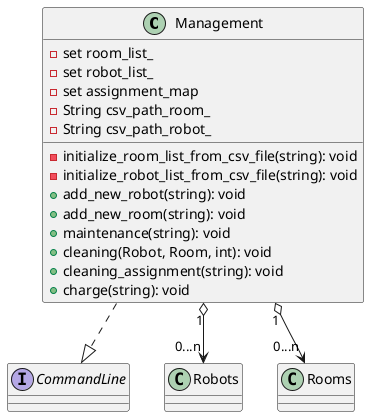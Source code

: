 @startuml
class Management {
  - set room_list_
  - set robot_list_
  - set assignment_map
  - String csv_path_room_
  - String csv_path_robot_
  - initialize_room_list_from_csv_file(string): void
  - initialize_robot_list_from_csv_file(string): void
  + add_new_robot(string): void
  + add_new_room(string): void
  + maintenance(string): void
  + cleaning(Robot, Room, int): void
  + cleaning_assignment(string): void
  + charge(string): void
}

interface CommandLine {}

class Robots{}

class Rooms{}

Management "1" o--> "0...n" Rooms
Management "1" o--> "0...n" Robots
Management ..|> CommandLine
@enduml

